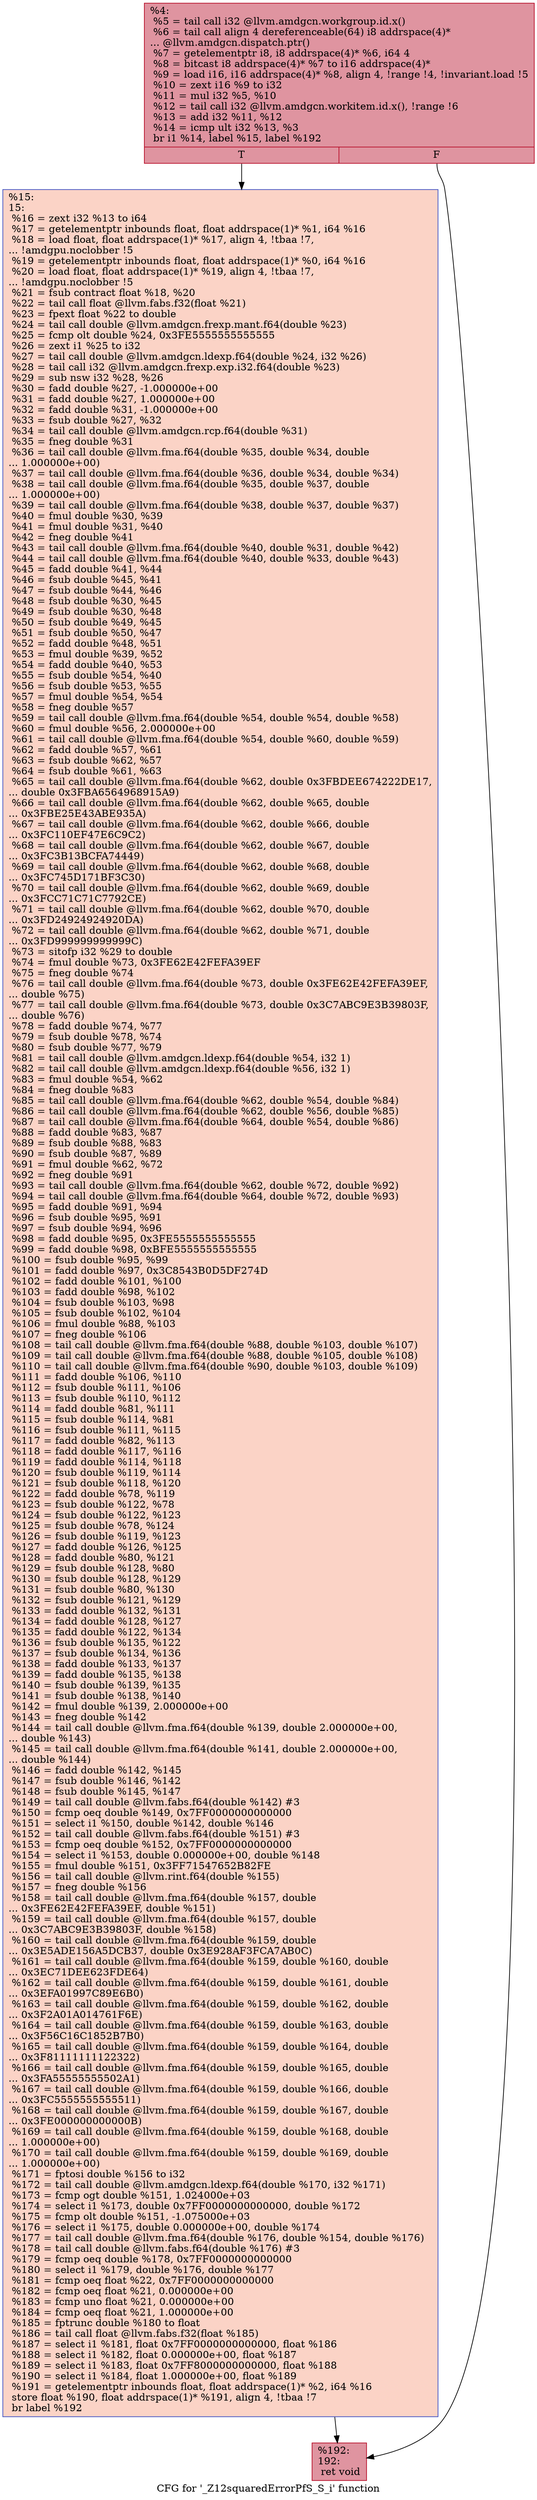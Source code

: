 digraph "CFG for '_Z12squaredErrorPfS_S_i' function" {
	label="CFG for '_Z12squaredErrorPfS_S_i' function";

	Node0x58306e0 [shape=record,color="#b70d28ff", style=filled, fillcolor="#b70d2870",label="{%4:\l  %5 = tail call i32 @llvm.amdgcn.workgroup.id.x()\l  %6 = tail call align 4 dereferenceable(64) i8 addrspace(4)*\l... @llvm.amdgcn.dispatch.ptr()\l  %7 = getelementptr i8, i8 addrspace(4)* %6, i64 4\l  %8 = bitcast i8 addrspace(4)* %7 to i16 addrspace(4)*\l  %9 = load i16, i16 addrspace(4)* %8, align 4, !range !4, !invariant.load !5\l  %10 = zext i16 %9 to i32\l  %11 = mul i32 %5, %10\l  %12 = tail call i32 @llvm.amdgcn.workitem.id.x(), !range !6\l  %13 = add i32 %11, %12\l  %14 = icmp ult i32 %13, %3\l  br i1 %14, label %15, label %192\l|{<s0>T|<s1>F}}"];
	Node0x58306e0:s0 -> Node0x58325f0;
	Node0x58306e0:s1 -> Node0x5832680;
	Node0x58325f0 [shape=record,color="#3d50c3ff", style=filled, fillcolor="#f59c7d70",label="{%15:\l15:                                               \l  %16 = zext i32 %13 to i64\l  %17 = getelementptr inbounds float, float addrspace(1)* %1, i64 %16\l  %18 = load float, float addrspace(1)* %17, align 4, !tbaa !7,\l... !amdgpu.noclobber !5\l  %19 = getelementptr inbounds float, float addrspace(1)* %0, i64 %16\l  %20 = load float, float addrspace(1)* %19, align 4, !tbaa !7,\l... !amdgpu.noclobber !5\l  %21 = fsub contract float %18, %20\l  %22 = tail call float @llvm.fabs.f32(float %21)\l  %23 = fpext float %22 to double\l  %24 = tail call double @llvm.amdgcn.frexp.mant.f64(double %23)\l  %25 = fcmp olt double %24, 0x3FE5555555555555\l  %26 = zext i1 %25 to i32\l  %27 = tail call double @llvm.amdgcn.ldexp.f64(double %24, i32 %26)\l  %28 = tail call i32 @llvm.amdgcn.frexp.exp.i32.f64(double %23)\l  %29 = sub nsw i32 %28, %26\l  %30 = fadd double %27, -1.000000e+00\l  %31 = fadd double %27, 1.000000e+00\l  %32 = fadd double %31, -1.000000e+00\l  %33 = fsub double %27, %32\l  %34 = tail call double @llvm.amdgcn.rcp.f64(double %31)\l  %35 = fneg double %31\l  %36 = tail call double @llvm.fma.f64(double %35, double %34, double\l... 1.000000e+00)\l  %37 = tail call double @llvm.fma.f64(double %36, double %34, double %34)\l  %38 = tail call double @llvm.fma.f64(double %35, double %37, double\l... 1.000000e+00)\l  %39 = tail call double @llvm.fma.f64(double %38, double %37, double %37)\l  %40 = fmul double %30, %39\l  %41 = fmul double %31, %40\l  %42 = fneg double %41\l  %43 = tail call double @llvm.fma.f64(double %40, double %31, double %42)\l  %44 = tail call double @llvm.fma.f64(double %40, double %33, double %43)\l  %45 = fadd double %41, %44\l  %46 = fsub double %45, %41\l  %47 = fsub double %44, %46\l  %48 = fsub double %30, %45\l  %49 = fsub double %30, %48\l  %50 = fsub double %49, %45\l  %51 = fsub double %50, %47\l  %52 = fadd double %48, %51\l  %53 = fmul double %39, %52\l  %54 = fadd double %40, %53\l  %55 = fsub double %54, %40\l  %56 = fsub double %53, %55\l  %57 = fmul double %54, %54\l  %58 = fneg double %57\l  %59 = tail call double @llvm.fma.f64(double %54, double %54, double %58)\l  %60 = fmul double %56, 2.000000e+00\l  %61 = tail call double @llvm.fma.f64(double %54, double %60, double %59)\l  %62 = fadd double %57, %61\l  %63 = fsub double %62, %57\l  %64 = fsub double %61, %63\l  %65 = tail call double @llvm.fma.f64(double %62, double 0x3FBDEE674222DE17,\l... double 0x3FBA6564968915A9)\l  %66 = tail call double @llvm.fma.f64(double %62, double %65, double\l... 0x3FBE25E43ABE935A)\l  %67 = tail call double @llvm.fma.f64(double %62, double %66, double\l... 0x3FC110EF47E6C9C2)\l  %68 = tail call double @llvm.fma.f64(double %62, double %67, double\l... 0x3FC3B13BCFA74449)\l  %69 = tail call double @llvm.fma.f64(double %62, double %68, double\l... 0x3FC745D171BF3C30)\l  %70 = tail call double @llvm.fma.f64(double %62, double %69, double\l... 0x3FCC71C71C7792CE)\l  %71 = tail call double @llvm.fma.f64(double %62, double %70, double\l... 0x3FD24924924920DA)\l  %72 = tail call double @llvm.fma.f64(double %62, double %71, double\l... 0x3FD999999999999C)\l  %73 = sitofp i32 %29 to double\l  %74 = fmul double %73, 0x3FE62E42FEFA39EF\l  %75 = fneg double %74\l  %76 = tail call double @llvm.fma.f64(double %73, double 0x3FE62E42FEFA39EF,\l... double %75)\l  %77 = tail call double @llvm.fma.f64(double %73, double 0x3C7ABC9E3B39803F,\l... double %76)\l  %78 = fadd double %74, %77\l  %79 = fsub double %78, %74\l  %80 = fsub double %77, %79\l  %81 = tail call double @llvm.amdgcn.ldexp.f64(double %54, i32 1)\l  %82 = tail call double @llvm.amdgcn.ldexp.f64(double %56, i32 1)\l  %83 = fmul double %54, %62\l  %84 = fneg double %83\l  %85 = tail call double @llvm.fma.f64(double %62, double %54, double %84)\l  %86 = tail call double @llvm.fma.f64(double %62, double %56, double %85)\l  %87 = tail call double @llvm.fma.f64(double %64, double %54, double %86)\l  %88 = fadd double %83, %87\l  %89 = fsub double %88, %83\l  %90 = fsub double %87, %89\l  %91 = fmul double %62, %72\l  %92 = fneg double %91\l  %93 = tail call double @llvm.fma.f64(double %62, double %72, double %92)\l  %94 = tail call double @llvm.fma.f64(double %64, double %72, double %93)\l  %95 = fadd double %91, %94\l  %96 = fsub double %95, %91\l  %97 = fsub double %94, %96\l  %98 = fadd double %95, 0x3FE5555555555555\l  %99 = fadd double %98, 0xBFE5555555555555\l  %100 = fsub double %95, %99\l  %101 = fadd double %97, 0x3C8543B0D5DF274D\l  %102 = fadd double %101, %100\l  %103 = fadd double %98, %102\l  %104 = fsub double %103, %98\l  %105 = fsub double %102, %104\l  %106 = fmul double %88, %103\l  %107 = fneg double %106\l  %108 = tail call double @llvm.fma.f64(double %88, double %103, double %107)\l  %109 = tail call double @llvm.fma.f64(double %88, double %105, double %108)\l  %110 = tail call double @llvm.fma.f64(double %90, double %103, double %109)\l  %111 = fadd double %106, %110\l  %112 = fsub double %111, %106\l  %113 = fsub double %110, %112\l  %114 = fadd double %81, %111\l  %115 = fsub double %114, %81\l  %116 = fsub double %111, %115\l  %117 = fadd double %82, %113\l  %118 = fadd double %117, %116\l  %119 = fadd double %114, %118\l  %120 = fsub double %119, %114\l  %121 = fsub double %118, %120\l  %122 = fadd double %78, %119\l  %123 = fsub double %122, %78\l  %124 = fsub double %122, %123\l  %125 = fsub double %78, %124\l  %126 = fsub double %119, %123\l  %127 = fadd double %126, %125\l  %128 = fadd double %80, %121\l  %129 = fsub double %128, %80\l  %130 = fsub double %128, %129\l  %131 = fsub double %80, %130\l  %132 = fsub double %121, %129\l  %133 = fadd double %132, %131\l  %134 = fadd double %128, %127\l  %135 = fadd double %122, %134\l  %136 = fsub double %135, %122\l  %137 = fsub double %134, %136\l  %138 = fadd double %133, %137\l  %139 = fadd double %135, %138\l  %140 = fsub double %139, %135\l  %141 = fsub double %138, %140\l  %142 = fmul double %139, 2.000000e+00\l  %143 = fneg double %142\l  %144 = tail call double @llvm.fma.f64(double %139, double 2.000000e+00,\l... double %143)\l  %145 = tail call double @llvm.fma.f64(double %141, double 2.000000e+00,\l... double %144)\l  %146 = fadd double %142, %145\l  %147 = fsub double %146, %142\l  %148 = fsub double %145, %147\l  %149 = tail call double @llvm.fabs.f64(double %142) #3\l  %150 = fcmp oeq double %149, 0x7FF0000000000000\l  %151 = select i1 %150, double %142, double %146\l  %152 = tail call double @llvm.fabs.f64(double %151) #3\l  %153 = fcmp oeq double %152, 0x7FF0000000000000\l  %154 = select i1 %153, double 0.000000e+00, double %148\l  %155 = fmul double %151, 0x3FF71547652B82FE\l  %156 = tail call double @llvm.rint.f64(double %155)\l  %157 = fneg double %156\l  %158 = tail call double @llvm.fma.f64(double %157, double\l... 0x3FE62E42FEFA39EF, double %151)\l  %159 = tail call double @llvm.fma.f64(double %157, double\l... 0x3C7ABC9E3B39803F, double %158)\l  %160 = tail call double @llvm.fma.f64(double %159, double\l... 0x3E5ADE156A5DCB37, double 0x3E928AF3FCA7AB0C)\l  %161 = tail call double @llvm.fma.f64(double %159, double %160, double\l... 0x3EC71DEE623FDE64)\l  %162 = tail call double @llvm.fma.f64(double %159, double %161, double\l... 0x3EFA01997C89E6B0)\l  %163 = tail call double @llvm.fma.f64(double %159, double %162, double\l... 0x3F2A01A014761F6E)\l  %164 = tail call double @llvm.fma.f64(double %159, double %163, double\l... 0x3F56C16C1852B7B0)\l  %165 = tail call double @llvm.fma.f64(double %159, double %164, double\l... 0x3F81111111122322)\l  %166 = tail call double @llvm.fma.f64(double %159, double %165, double\l... 0x3FA55555555502A1)\l  %167 = tail call double @llvm.fma.f64(double %159, double %166, double\l... 0x3FC5555555555511)\l  %168 = tail call double @llvm.fma.f64(double %159, double %167, double\l... 0x3FE000000000000B)\l  %169 = tail call double @llvm.fma.f64(double %159, double %168, double\l... 1.000000e+00)\l  %170 = tail call double @llvm.fma.f64(double %159, double %169, double\l... 1.000000e+00)\l  %171 = fptosi double %156 to i32\l  %172 = tail call double @llvm.amdgcn.ldexp.f64(double %170, i32 %171)\l  %173 = fcmp ogt double %151, 1.024000e+03\l  %174 = select i1 %173, double 0x7FF0000000000000, double %172\l  %175 = fcmp olt double %151, -1.075000e+03\l  %176 = select i1 %175, double 0.000000e+00, double %174\l  %177 = tail call double @llvm.fma.f64(double %176, double %154, double %176)\l  %178 = tail call double @llvm.fabs.f64(double %176) #3\l  %179 = fcmp oeq double %178, 0x7FF0000000000000\l  %180 = select i1 %179, double %176, double %177\l  %181 = fcmp oeq float %22, 0x7FF0000000000000\l  %182 = fcmp oeq float %21, 0.000000e+00\l  %183 = fcmp uno float %21, 0.000000e+00\l  %184 = fcmp oeq float %21, 1.000000e+00\l  %185 = fptrunc double %180 to float\l  %186 = tail call float @llvm.fabs.f32(float %185)\l  %187 = select i1 %181, float 0x7FF0000000000000, float %186\l  %188 = select i1 %182, float 0.000000e+00, float %187\l  %189 = select i1 %183, float 0x7FF8000000000000, float %188\l  %190 = select i1 %184, float 1.000000e+00, float %189\l  %191 = getelementptr inbounds float, float addrspace(1)* %2, i64 %16\l  store float %190, float addrspace(1)* %191, align 4, !tbaa !7\l  br label %192\l}"];
	Node0x58325f0 -> Node0x5832680;
	Node0x5832680 [shape=record,color="#b70d28ff", style=filled, fillcolor="#b70d2870",label="{%192:\l192:                                              \l  ret void\l}"];
}
